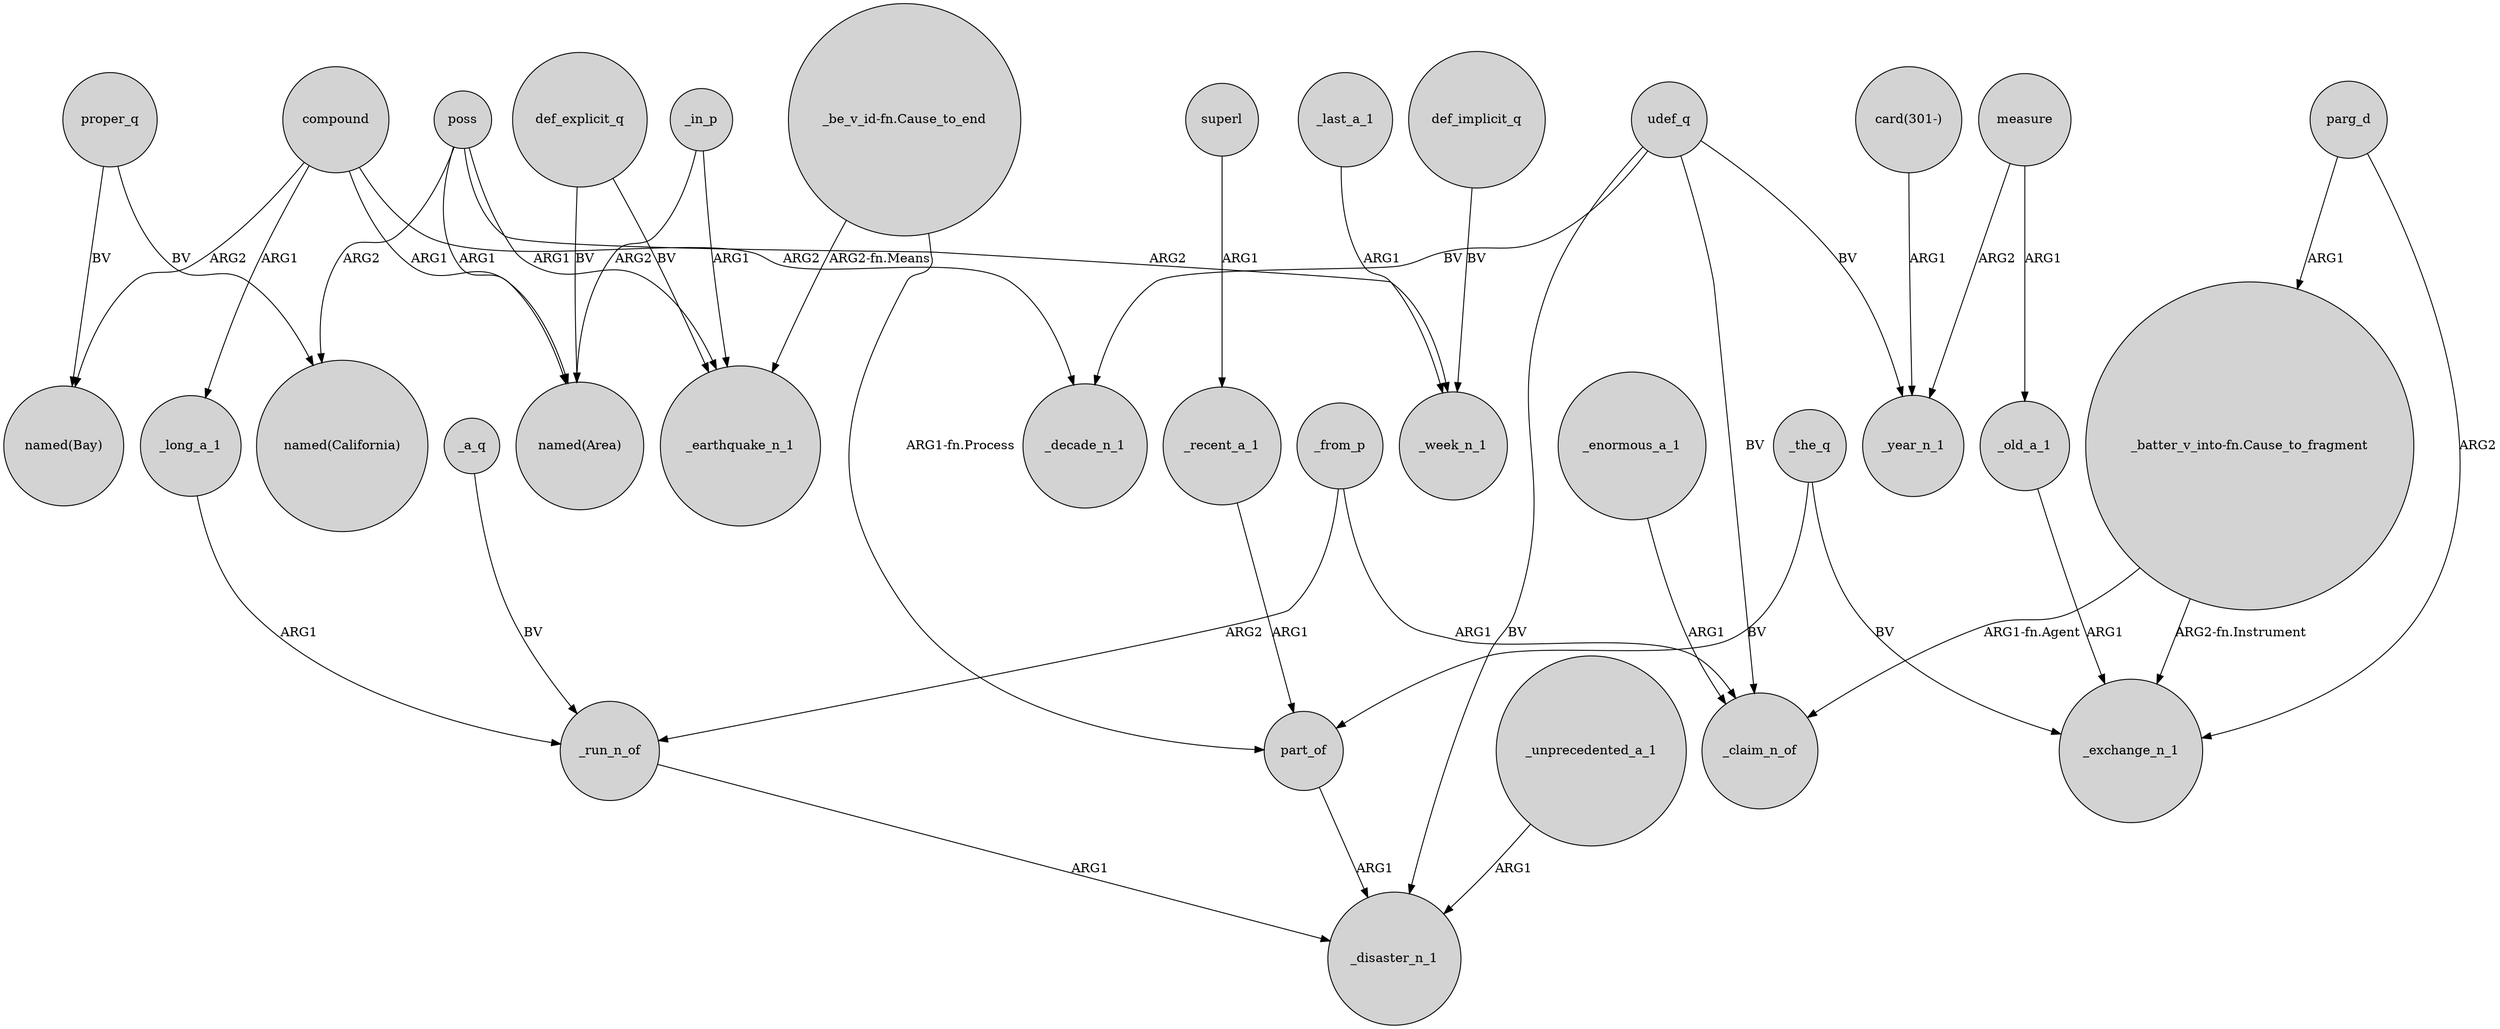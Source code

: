 digraph {
	node [shape=circle style=filled]
	proper_q -> "named(Bay)" [label=BV]
	def_explicit_q -> "named(Area)" [label=BV]
	udef_q -> _claim_n_of [label=BV]
	_long_a_1 -> _run_n_of [label=ARG1]
	_the_q -> part_of [label=BV]
	_from_p -> _claim_n_of [label=ARG1]
	poss -> _week_n_1 [label=ARG2]
	compound -> "named(Bay)" [label=ARG2]
	part_of -> _disaster_n_1 [label=ARG1]
	"_be_v_id-fn.Cause_to_end" -> _earthquake_n_1 [label="ARG2-fn.Means"]
	_recent_a_1 -> part_of [label=ARG1]
	_run_n_of -> _disaster_n_1 [label=ARG1]
	udef_q -> _decade_n_1 [label=BV]
	_from_p -> _run_n_of [label=ARG2]
	measure -> _old_a_1 [label=ARG1]
	parg_d -> _exchange_n_1 [label=ARG2]
	compound -> _long_a_1 [label=ARG1]
	compound -> "named(Area)" [label=ARG1]
	_in_p -> "named(Area)" [label=ARG2]
	_unprecedented_a_1 -> _disaster_n_1 [label=ARG1]
	measure -> _year_n_1 [label=ARG2]
	_old_a_1 -> _exchange_n_1 [label=ARG1]
	compound -> _decade_n_1 [label=ARG2]
	"_batter_v_into-fn.Cause_to_fragment" -> _claim_n_of [label="ARG1-fn.Agent"]
	"_be_v_id-fn.Cause_to_end" -> part_of [label="ARG1-fn.Process"]
	_last_a_1 -> _week_n_1 [label=ARG1]
	poss -> _earthquake_n_1 [label=ARG1]
	def_implicit_q -> _week_n_1 [label=BV]
	_a_q -> _run_n_of [label=BV]
	def_explicit_q -> _earthquake_n_1 [label=BV]
	superl -> _recent_a_1 [label=ARG1]
	udef_q -> _year_n_1 [label=BV]
	poss -> "named(California)" [label=ARG2]
	proper_q -> "named(California)" [label=BV]
	parg_d -> "_batter_v_into-fn.Cause_to_fragment" [label=ARG1]
	_enormous_a_1 -> _claim_n_of [label=ARG1]
	poss -> "named(Area)" [label=ARG1]
	_the_q -> _exchange_n_1 [label=BV]
	_in_p -> _earthquake_n_1 [label=ARG1]
	udef_q -> _disaster_n_1 [label=BV]
	"card(301-)" -> _year_n_1 [label=ARG1]
	"_batter_v_into-fn.Cause_to_fragment" -> _exchange_n_1 [label="ARG2-fn.Instrument"]
}
